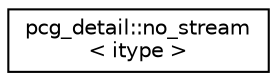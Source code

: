 digraph "Graphical Class Hierarchy"
{
 // LATEX_PDF_SIZE
  edge [fontname="Helvetica",fontsize="10",labelfontname="Helvetica",labelfontsize="10"];
  node [fontname="Helvetica",fontsize="10",shape=record];
  rankdir="LR";
  Node0 [label="pcg_detail::no_stream\l\< itype \>",height=0.2,width=0.4,color="black", fillcolor="white", style="filled",URL="$classpcg__detail_1_1no__stream.html",tooltip=" "];
}
